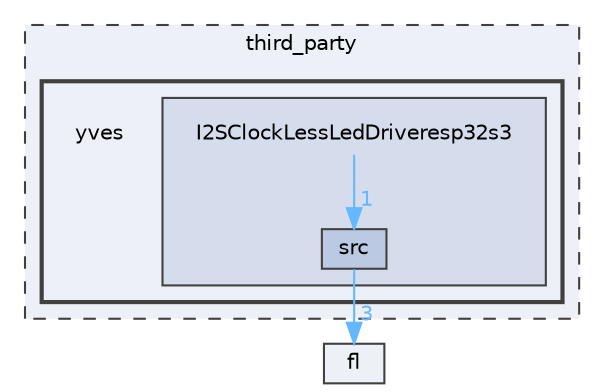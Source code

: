 digraph "third_party/yves"
{
 // INTERACTIVE_SVG=YES
 // LATEX_PDF_SIZE
  bgcolor="transparent";
  edge [fontname=Helvetica,fontsize=10,labelfontname=Helvetica,labelfontsize=10];
  node [fontname=Helvetica,fontsize=10,shape=box,height=0.2,width=0.4];
  compound=true
  subgraph clusterdir_c30bdf76ce759a4eae8387be42921388 {
    graph [ bgcolor="#edf0f7", pencolor="grey25", label="third_party", fontname=Helvetica,fontsize=10 style="filled,dashed", URL="dir_c30bdf76ce759a4eae8387be42921388.html",tooltip=""]
  subgraph clusterdir_9dccaf858a7ff7f079e45ffd53709862 {
    graph [ bgcolor="#edf0f7", pencolor="grey25", label="", fontname=Helvetica,fontsize=10 style="filled,bold", URL="dir_9dccaf858a7ff7f079e45ffd53709862.html",tooltip=""]
    dir_9dccaf858a7ff7f079e45ffd53709862 [shape=plaintext, label="yves"];
  subgraph clusterdir_6967420d75a895a264b6b63a4f9b2562 {
    graph [ bgcolor="#d5ddec", pencolor="grey25", label="", fontname=Helvetica,fontsize=10 style="filled", URL="dir_6967420d75a895a264b6b63a4f9b2562.html",tooltip=""]
    dir_6967420d75a895a264b6b63a4f9b2562 [shape=plaintext, label="I2SClockLessLedDriveresp32s3"];
  dir_74527076c98eac4b0135801e93064360 [label="src", fillcolor="#bcc9e2", color="grey25", style="filled", URL="dir_74527076c98eac4b0135801e93064360.html",tooltip=""];
  }
  }
  }
  dir_4d1829fa9bd13d7db71e765b2707b248 [label="fl", fillcolor="#edf0f7", color="grey25", style="filled", URL="dir_4d1829fa9bd13d7db71e765b2707b248.html",tooltip=""];
  dir_6967420d75a895a264b6b63a4f9b2562->dir_74527076c98eac4b0135801e93064360 [headlabel="1", labeldistance=1.5 headhref="dir_000061_000098.html" href="dir_000061_000098.html" color="steelblue1" fontcolor="steelblue1"];
  dir_74527076c98eac4b0135801e93064360->dir_4d1829fa9bd13d7db71e765b2707b248 [headlabel="3", labeldistance=1.5 headhref="dir_000098_000042.html" href="dir_000098_000042.html" color="steelblue1" fontcolor="steelblue1"];
}
